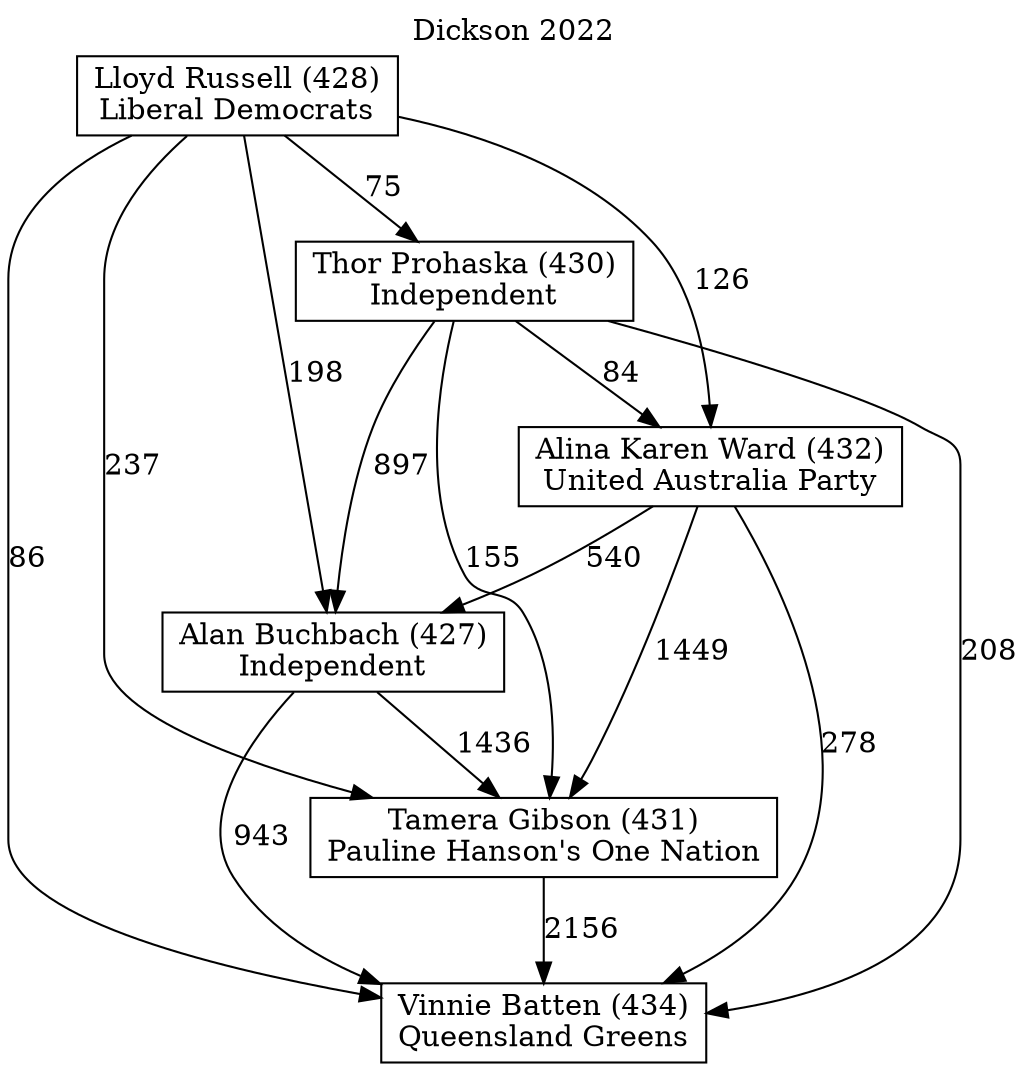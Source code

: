 // House preference flow
digraph "Vinnie Batten (434)_Dickson_2022" {
	graph [label="Dickson 2022" labelloc=t]
	node [shape=box]
	"Vinnie Batten (434)" [label="Vinnie Batten (434)
Queensland Greens"]
	"Tamera Gibson (431)" [label="Tamera Gibson (431)
Pauline Hanson's One Nation"]
	"Alan Buchbach (427)" [label="Alan Buchbach (427)
Independent"]
	"Alina Karen Ward (432)" [label="Alina Karen Ward (432)
United Australia Party"]
	"Thor Prohaska (430)" [label="Thor Prohaska (430)
Independent"]
	"Lloyd Russell (428)" [label="Lloyd Russell (428)
Liberal Democrats"]
	"Vinnie Batten (434)" [label="Vinnie Batten (434)
Queensland Greens"]
	"Alan Buchbach (427)" [label="Alan Buchbach (427)
Independent"]
	"Alina Karen Ward (432)" [label="Alina Karen Ward (432)
United Australia Party"]
	"Thor Prohaska (430)" [label="Thor Prohaska (430)
Independent"]
	"Lloyd Russell (428)" [label="Lloyd Russell (428)
Liberal Democrats"]
	"Vinnie Batten (434)" [label="Vinnie Batten (434)
Queensland Greens"]
	"Alina Karen Ward (432)" [label="Alina Karen Ward (432)
United Australia Party"]
	"Thor Prohaska (430)" [label="Thor Prohaska (430)
Independent"]
	"Lloyd Russell (428)" [label="Lloyd Russell (428)
Liberal Democrats"]
	"Vinnie Batten (434)" [label="Vinnie Batten (434)
Queensland Greens"]
	"Thor Prohaska (430)" [label="Thor Prohaska (430)
Independent"]
	"Lloyd Russell (428)" [label="Lloyd Russell (428)
Liberal Democrats"]
	"Vinnie Batten (434)" [label="Vinnie Batten (434)
Queensland Greens"]
	"Lloyd Russell (428)" [label="Lloyd Russell (428)
Liberal Democrats"]
	"Lloyd Russell (428)" [label="Lloyd Russell (428)
Liberal Democrats"]
	"Thor Prohaska (430)" [label="Thor Prohaska (430)
Independent"]
	"Lloyd Russell (428)" [label="Lloyd Russell (428)
Liberal Democrats"]
	"Lloyd Russell (428)" [label="Lloyd Russell (428)
Liberal Democrats"]
	"Alina Karen Ward (432)" [label="Alina Karen Ward (432)
United Australia Party"]
	"Thor Prohaska (430)" [label="Thor Prohaska (430)
Independent"]
	"Lloyd Russell (428)" [label="Lloyd Russell (428)
Liberal Democrats"]
	"Alina Karen Ward (432)" [label="Alina Karen Ward (432)
United Australia Party"]
	"Lloyd Russell (428)" [label="Lloyd Russell (428)
Liberal Democrats"]
	"Lloyd Russell (428)" [label="Lloyd Russell (428)
Liberal Democrats"]
	"Thor Prohaska (430)" [label="Thor Prohaska (430)
Independent"]
	"Lloyd Russell (428)" [label="Lloyd Russell (428)
Liberal Democrats"]
	"Lloyd Russell (428)" [label="Lloyd Russell (428)
Liberal Democrats"]
	"Alan Buchbach (427)" [label="Alan Buchbach (427)
Independent"]
	"Alina Karen Ward (432)" [label="Alina Karen Ward (432)
United Australia Party"]
	"Thor Prohaska (430)" [label="Thor Prohaska (430)
Independent"]
	"Lloyd Russell (428)" [label="Lloyd Russell (428)
Liberal Democrats"]
	"Alan Buchbach (427)" [label="Alan Buchbach (427)
Independent"]
	"Thor Prohaska (430)" [label="Thor Prohaska (430)
Independent"]
	"Lloyd Russell (428)" [label="Lloyd Russell (428)
Liberal Democrats"]
	"Alan Buchbach (427)" [label="Alan Buchbach (427)
Independent"]
	"Lloyd Russell (428)" [label="Lloyd Russell (428)
Liberal Democrats"]
	"Lloyd Russell (428)" [label="Lloyd Russell (428)
Liberal Democrats"]
	"Thor Prohaska (430)" [label="Thor Prohaska (430)
Independent"]
	"Lloyd Russell (428)" [label="Lloyd Russell (428)
Liberal Democrats"]
	"Lloyd Russell (428)" [label="Lloyd Russell (428)
Liberal Democrats"]
	"Alina Karen Ward (432)" [label="Alina Karen Ward (432)
United Australia Party"]
	"Thor Prohaska (430)" [label="Thor Prohaska (430)
Independent"]
	"Lloyd Russell (428)" [label="Lloyd Russell (428)
Liberal Democrats"]
	"Alina Karen Ward (432)" [label="Alina Karen Ward (432)
United Australia Party"]
	"Lloyd Russell (428)" [label="Lloyd Russell (428)
Liberal Democrats"]
	"Lloyd Russell (428)" [label="Lloyd Russell (428)
Liberal Democrats"]
	"Thor Prohaska (430)" [label="Thor Prohaska (430)
Independent"]
	"Lloyd Russell (428)" [label="Lloyd Russell (428)
Liberal Democrats"]
	"Lloyd Russell (428)" [label="Lloyd Russell (428)
Liberal Democrats"]
	"Tamera Gibson (431)" [label="Tamera Gibson (431)
Pauline Hanson's One Nation"]
	"Alan Buchbach (427)" [label="Alan Buchbach (427)
Independent"]
	"Alina Karen Ward (432)" [label="Alina Karen Ward (432)
United Australia Party"]
	"Thor Prohaska (430)" [label="Thor Prohaska (430)
Independent"]
	"Lloyd Russell (428)" [label="Lloyd Russell (428)
Liberal Democrats"]
	"Tamera Gibson (431)" [label="Tamera Gibson (431)
Pauline Hanson's One Nation"]
	"Alina Karen Ward (432)" [label="Alina Karen Ward (432)
United Australia Party"]
	"Thor Prohaska (430)" [label="Thor Prohaska (430)
Independent"]
	"Lloyd Russell (428)" [label="Lloyd Russell (428)
Liberal Democrats"]
	"Tamera Gibson (431)" [label="Tamera Gibson (431)
Pauline Hanson's One Nation"]
	"Thor Prohaska (430)" [label="Thor Prohaska (430)
Independent"]
	"Lloyd Russell (428)" [label="Lloyd Russell (428)
Liberal Democrats"]
	"Tamera Gibson (431)" [label="Tamera Gibson (431)
Pauline Hanson's One Nation"]
	"Lloyd Russell (428)" [label="Lloyd Russell (428)
Liberal Democrats"]
	"Lloyd Russell (428)" [label="Lloyd Russell (428)
Liberal Democrats"]
	"Thor Prohaska (430)" [label="Thor Prohaska (430)
Independent"]
	"Lloyd Russell (428)" [label="Lloyd Russell (428)
Liberal Democrats"]
	"Lloyd Russell (428)" [label="Lloyd Russell (428)
Liberal Democrats"]
	"Alina Karen Ward (432)" [label="Alina Karen Ward (432)
United Australia Party"]
	"Thor Prohaska (430)" [label="Thor Prohaska (430)
Independent"]
	"Lloyd Russell (428)" [label="Lloyd Russell (428)
Liberal Democrats"]
	"Alina Karen Ward (432)" [label="Alina Karen Ward (432)
United Australia Party"]
	"Lloyd Russell (428)" [label="Lloyd Russell (428)
Liberal Democrats"]
	"Lloyd Russell (428)" [label="Lloyd Russell (428)
Liberal Democrats"]
	"Thor Prohaska (430)" [label="Thor Prohaska (430)
Independent"]
	"Lloyd Russell (428)" [label="Lloyd Russell (428)
Liberal Democrats"]
	"Lloyd Russell (428)" [label="Lloyd Russell (428)
Liberal Democrats"]
	"Alan Buchbach (427)" [label="Alan Buchbach (427)
Independent"]
	"Alina Karen Ward (432)" [label="Alina Karen Ward (432)
United Australia Party"]
	"Thor Prohaska (430)" [label="Thor Prohaska (430)
Independent"]
	"Lloyd Russell (428)" [label="Lloyd Russell (428)
Liberal Democrats"]
	"Alan Buchbach (427)" [label="Alan Buchbach (427)
Independent"]
	"Thor Prohaska (430)" [label="Thor Prohaska (430)
Independent"]
	"Lloyd Russell (428)" [label="Lloyd Russell (428)
Liberal Democrats"]
	"Alan Buchbach (427)" [label="Alan Buchbach (427)
Independent"]
	"Lloyd Russell (428)" [label="Lloyd Russell (428)
Liberal Democrats"]
	"Lloyd Russell (428)" [label="Lloyd Russell (428)
Liberal Democrats"]
	"Thor Prohaska (430)" [label="Thor Prohaska (430)
Independent"]
	"Lloyd Russell (428)" [label="Lloyd Russell (428)
Liberal Democrats"]
	"Lloyd Russell (428)" [label="Lloyd Russell (428)
Liberal Democrats"]
	"Alina Karen Ward (432)" [label="Alina Karen Ward (432)
United Australia Party"]
	"Thor Prohaska (430)" [label="Thor Prohaska (430)
Independent"]
	"Lloyd Russell (428)" [label="Lloyd Russell (428)
Liberal Democrats"]
	"Alina Karen Ward (432)" [label="Alina Karen Ward (432)
United Australia Party"]
	"Lloyd Russell (428)" [label="Lloyd Russell (428)
Liberal Democrats"]
	"Lloyd Russell (428)" [label="Lloyd Russell (428)
Liberal Democrats"]
	"Thor Prohaska (430)" [label="Thor Prohaska (430)
Independent"]
	"Lloyd Russell (428)" [label="Lloyd Russell (428)
Liberal Democrats"]
	"Lloyd Russell (428)" [label="Lloyd Russell (428)
Liberal Democrats"]
	"Tamera Gibson (431)" -> "Vinnie Batten (434)" [label=2156]
	"Alan Buchbach (427)" -> "Tamera Gibson (431)" [label=1436]
	"Alina Karen Ward (432)" -> "Alan Buchbach (427)" [label=540]
	"Thor Prohaska (430)" -> "Alina Karen Ward (432)" [label=84]
	"Lloyd Russell (428)" -> "Thor Prohaska (430)" [label=75]
	"Alan Buchbach (427)" -> "Vinnie Batten (434)" [label=943]
	"Alina Karen Ward (432)" -> "Vinnie Batten (434)" [label=278]
	"Thor Prohaska (430)" -> "Vinnie Batten (434)" [label=208]
	"Lloyd Russell (428)" -> "Vinnie Batten (434)" [label=86]
	"Lloyd Russell (428)" -> "Alina Karen Ward (432)" [label=126]
	"Thor Prohaska (430)" -> "Alan Buchbach (427)" [label=897]
	"Lloyd Russell (428)" -> "Alan Buchbach (427)" [label=198]
	"Alina Karen Ward (432)" -> "Tamera Gibson (431)" [label=1449]
	"Thor Prohaska (430)" -> "Tamera Gibson (431)" [label=155]
	"Lloyd Russell (428)" -> "Tamera Gibson (431)" [label=237]
}
